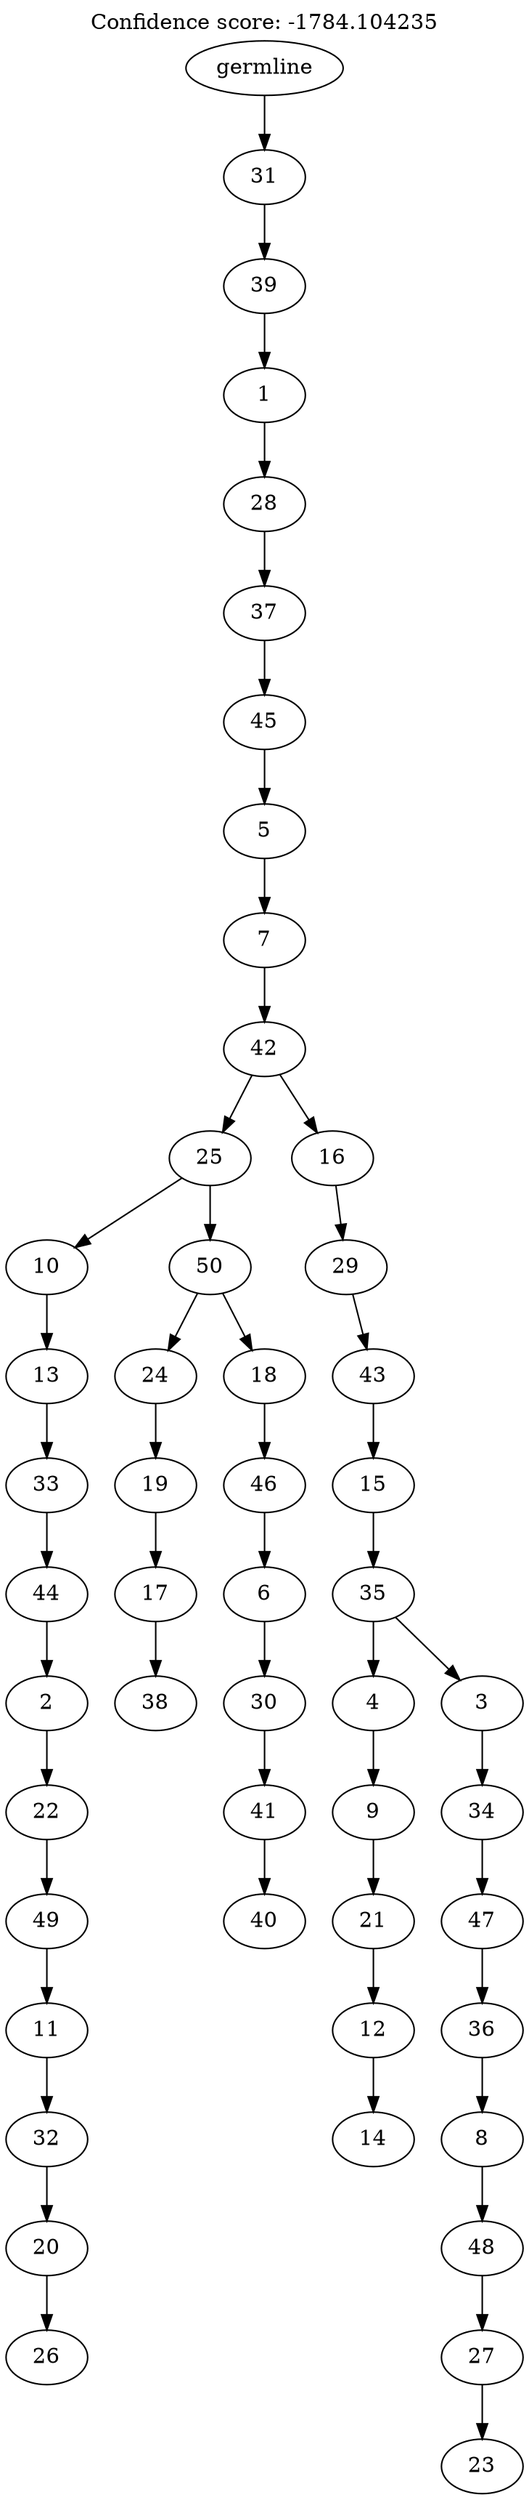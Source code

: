 digraph g {
	"49" -> "50";
	"50" [label="26"];
	"48" -> "49";
	"49" [label="20"];
	"47" -> "48";
	"48" [label="32"];
	"46" -> "47";
	"47" [label="11"];
	"45" -> "46";
	"46" [label="49"];
	"44" -> "45";
	"45" [label="22"];
	"43" -> "44";
	"44" [label="2"];
	"42" -> "43";
	"43" [label="44"];
	"41" -> "42";
	"42" [label="33"];
	"40" -> "41";
	"41" [label="13"];
	"38" -> "39";
	"39" [label="38"];
	"37" -> "38";
	"38" [label="17"];
	"36" -> "37";
	"37" [label="19"];
	"34" -> "35";
	"35" [label="40"];
	"33" -> "34";
	"34" [label="41"];
	"32" -> "33";
	"33" [label="30"];
	"31" -> "32";
	"32" [label="6"];
	"30" -> "31";
	"31" [label="46"];
	"29" -> "30";
	"30" [label="18"];
	"29" -> "36";
	"36" [label="24"];
	"28" -> "29";
	"29" [label="50"];
	"28" -> "40";
	"40" [label="10"];
	"26" -> "27";
	"27" [label="14"];
	"25" -> "26";
	"26" [label="12"];
	"24" -> "25";
	"25" [label="21"];
	"23" -> "24";
	"24" [label="9"];
	"21" -> "22";
	"22" [label="23"];
	"20" -> "21";
	"21" [label="27"];
	"19" -> "20";
	"20" [label="48"];
	"18" -> "19";
	"19" [label="8"];
	"17" -> "18";
	"18" [label="36"];
	"16" -> "17";
	"17" [label="47"];
	"15" -> "16";
	"16" [label="34"];
	"14" -> "15";
	"15" [label="3"];
	"14" -> "23";
	"23" [label="4"];
	"13" -> "14";
	"14" [label="35"];
	"12" -> "13";
	"13" [label="15"];
	"11" -> "12";
	"12" [label="43"];
	"10" -> "11";
	"11" [label="29"];
	"9" -> "10";
	"10" [label="16"];
	"9" -> "28";
	"28" [label="25"];
	"8" -> "9";
	"9" [label="42"];
	"7" -> "8";
	"8" [label="7"];
	"6" -> "7";
	"7" [label="5"];
	"5" -> "6";
	"6" [label="45"];
	"4" -> "5";
	"5" [label="37"];
	"3" -> "4";
	"4" [label="28"];
	"2" -> "3";
	"3" [label="1"];
	"1" -> "2";
	"2" [label="39"];
	"0" -> "1";
	"1" [label="31"];
	"0" [label="germline"];
	labelloc="t";
	label="Confidence score: -1784.104235";
}
